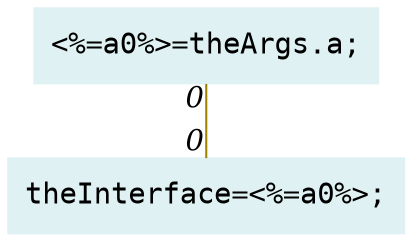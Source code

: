 digraph g{node_540 [shape="box", style="filled", color="#dff1f2", fontname="Courier", label="<%=a0%>=theArgs.a;
" ]
node_542 [shape="box", style="filled", color="#dff1f2", fontname="Courier", label="theInterface=<%=a0%>;
" ]
node_540 -> node_542 [dir=none, arrowHead=none, fontname="Times-Italic", arrowsize=1, color="#9d8400", label="",  headlabel="0", taillabel="0" ]
}